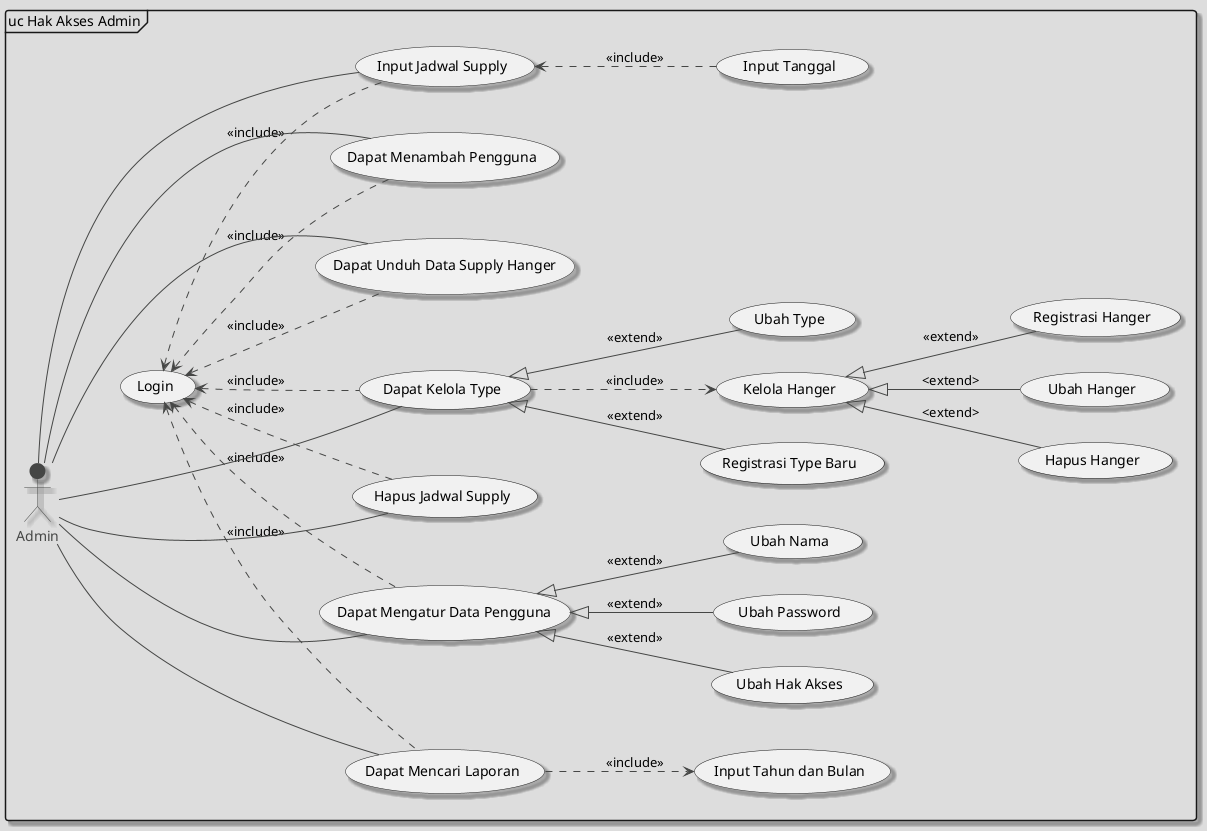 @startuml
!theme toy
skinparam shadowing true

mainframe uc Hak Akses Admin
left to right direction

(Login)
:Admin:

(Dapat Unduh Data Supply Hanger) as downloadData

(Dapat Mengatur Data Pengguna) as manageUser
(Dapat Menambah Pengguna) as addUser
(Ubah Nama) as updateName
(Ubah Password) as updatePassword
(Ubah Hak Akses) as updatePermission

(Dapat Kelola Type) as manageType
(Registrasi Type Baru) as addType
(Ubah Type) as updateType

(Kelola Hanger) as manageHanger
(Registrasi Hanger) as registerHanger
(Ubah Hanger) as updateHanger
(Hapus Hanger) as deleteHanger

(Input Jadwal Supply) as addSchedule
(Hapus Jadwal Supply) as deleteSchedule

(Login) <.. downloadData : <<include>>

(Login) <.. addUser : <<include>>

(Login) <.. manageUser : <<include>>
manageUser <|-- updateName : <<extend>>
manageUser <|-- updatePassword : <<extend>>
manageUser <|-- updatePermission : <<extend>>

(Login) <.. manageType : <<include>>
manageType <|-- addType : <<extend>>
manageType <|-- updateType : <<extend>>

manageType ..> manageHanger : <<include>>
manageHanger <|-- registerHanger : <<extend>>
manageHanger <|-- deleteHanger : <extend>
manageHanger <|-- updateHanger : <extend>

(Login) <.. (Dapat Mencari Laporan) : <<include>>
(Dapat Mencari Laporan) ..> (Input Tahun dan Bulan) : <<include>>

(Login) <.. addSchedule : <<include>>
(Input Tanggal) .u.> addSchedule : <<include>>

(Login) <.. deleteSchedule : <<include>>

Admin - addUser
Admin --- manageUser
Admin --- manageType
Admin --- downloadData
Admin --- addSchedule
Admin --- deleteSchedule
Admin --- (Dapat Mencari Laporan)


newpage
!theme toy
skinparam shadowing true

mainframe uc Hak Akses Karyawan
left to right direction

(Login)
:Karyawan:

(Dapat Unduh Data Supply Hanger) as downloadData

(Dapat Kelola Type) as manageType
(Registrasi Type Baru) as addType
(Ubah Type) as updateType

(Kelola Hanger) as manageHanger
(Registrasi Hanger) as registerHanger
(Ubah Hanger) as updateHanger
(Hapus Hanger) as deleteHanger

(Membuat Laporan Supply) as createSupply
(Input Jumlah Target) as targetSet
(Input Jumlah Hanger Line A) as lineA
(Input Jumlah Hanger Line B) as lineB
(Input Jumlah Hanger Line C) as lineC

(Login) <... downloadData : <<include>>

(Login) <.. manageType : <<include>>
manageType <|-- addType : <<extend>>
manageType <|-- updateType : <<extend>>

manageType ..> manageHanger : <<include>>
manageHanger <|-- registerHanger : <<extend>>
manageHanger <|-- deleteHanger : <extend>
manageHanger <|-- updateHanger : <extend>

(Login) <.. createSupply : <<include>>
createSupply ..> targetSet : <<include>>
createSupply ..> lineA : <<include>>
createSupply ..> lineB : <<include>>
createSupply ..> lineC : <<include>>

(Login) <.. (Dapat Mengubah Laporan) : <<include>>
(Login) <.. (Dapat Mencari Laporan) : <<include>>
(Dapat Mencari Laporan) ..> (Input Tahun dan Bulan) : <<include>>

Karyawan --- manageType
Karyawan --- downloadData
Karyawan --- createSupply
Karyawan -- (Dapat Mengubah Laporan)
Karyawan --- (Dapat Unduh Laporan)
Karyawan --- (Dapat Mencari Laporan)


newpage
!theme toy
skinparam shadowing true
mainframe uc Hak Akses Atasan
left to right direction

(Login)
:Atasan:

(Dapat Unduh Data Supply Hanger) as downloadData
(Dapat Melihat Daftar Type) as listItem

(Login) <.. listItem : <<include>>
(Login) <.. downloadData : <<include>>
(Login) <.. (Dapat Mencari Laporan) : <<include>>
(Dapat Mencari Laporan) ..> (Input Tahun dan Bulan) : <<include>>

Atasan -- downloadData
Atasan -- listItem
Atasan -- (Dapat Mencari Laporan)


@enduml
